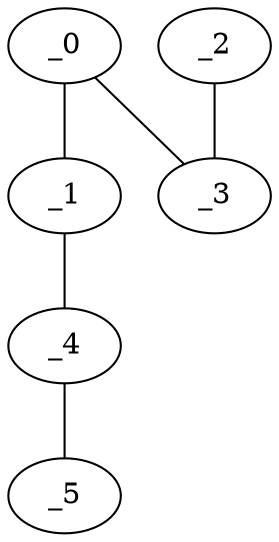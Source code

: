 graph HP1_0101 {
	_0	 [x="0.998822",
		y="2.75"];
	_1	 [x="0.820811",
		y="0.627933"];
	_0 -- _1;
	_3	 [x="2.18572",
		y="2.19408"];
	_0 -- _3;
	_4	 [x="0.387085",
		y="1.61173"];
	_1 -- _4;
	_2	 [x="2.57809",
		y="0.669767"];
	_2 -- _3;
	_5	 [x="2.54221",
		y="1.57933"];
	_4 -- _5;
}

